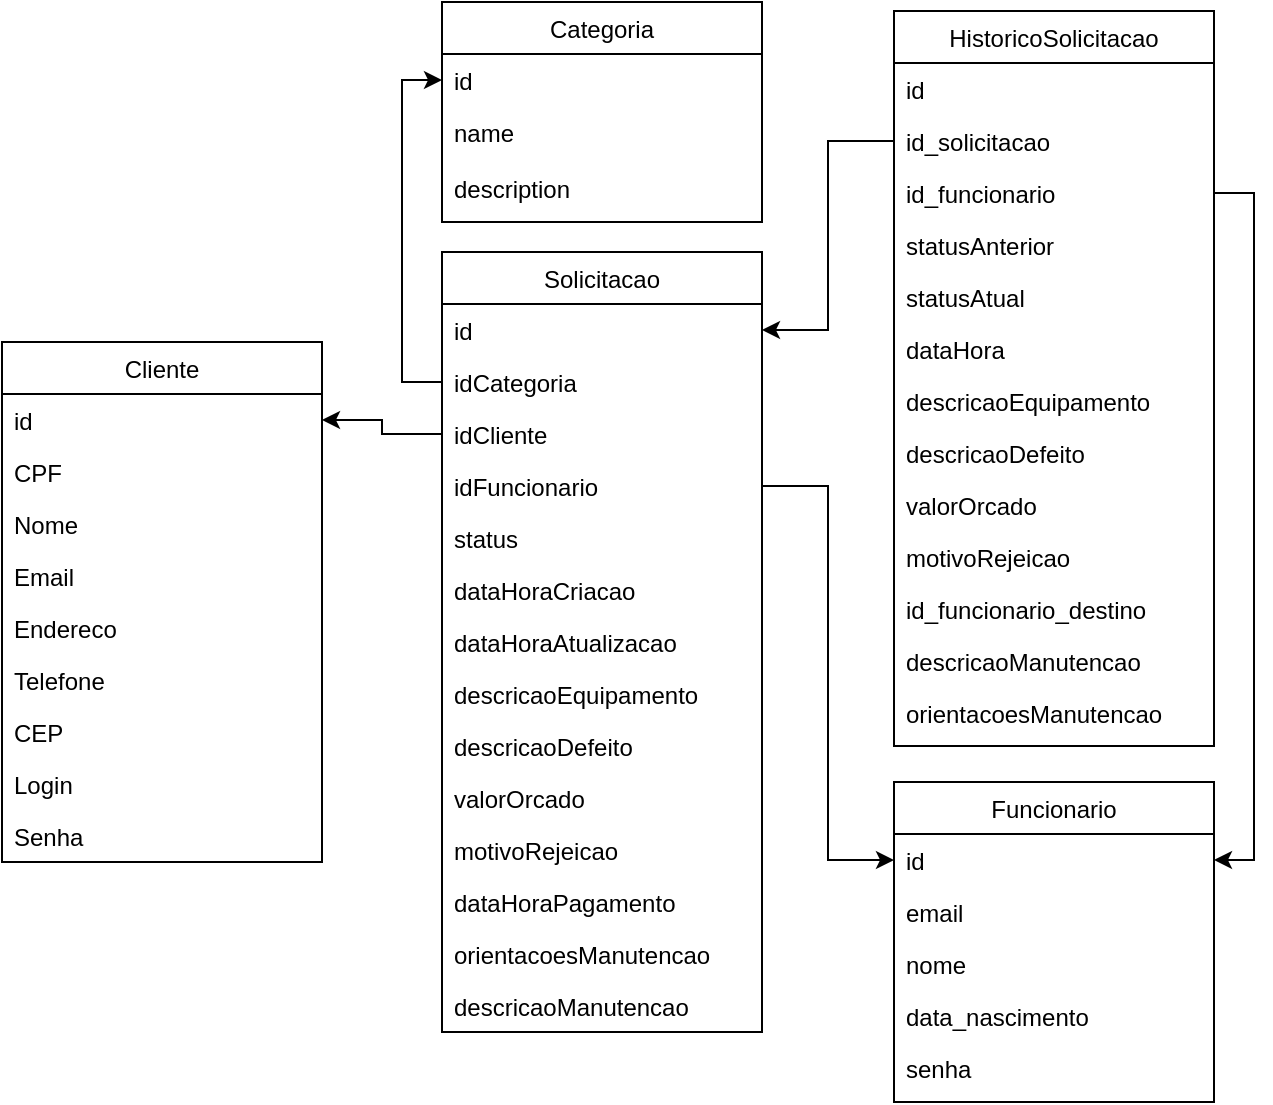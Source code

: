 <mxfile version="24.7.17">
  <diagram name="Página-1" id="-uSdnBWIbC3Cw8YStDo0">
    <mxGraphModel grid="1" page="1" gridSize="10" guides="1" tooltips="1" connect="1" arrows="1" fold="1" pageScale="1" pageWidth="1169" pageHeight="827" math="0" shadow="0">
      <root>
        <mxCell id="0" />
        <mxCell id="1" parent="0" />
        <mxCell id="WIdzsSG-O8lKqNjCIKFq-1" value="Cliente" style="swimlane;fontStyle=0;align=center;verticalAlign=top;childLayout=stackLayout;horizontal=1;startSize=26;horizontalStack=0;resizeParent=1;resizeLast=0;collapsible=1;marginBottom=0;rounded=0;shadow=0;strokeWidth=1;" vertex="1" parent="1">
          <mxGeometry x="80" y="270" width="160" height="260" as="geometry">
            <mxRectangle x="230" y="140" width="160" height="26" as="alternateBounds" />
          </mxGeometry>
        </mxCell>
        <mxCell id="WIdzsSG-O8lKqNjCIKFq-2" value="id" style="text;align=left;verticalAlign=top;spacingLeft=4;spacingRight=4;overflow=hidden;rotatable=0;points=[[0,0.5],[1,0.5]];portConstraint=eastwest;rounded=0;shadow=0;html=0;" vertex="1" parent="WIdzsSG-O8lKqNjCIKFq-1">
          <mxGeometry y="26" width="160" height="26" as="geometry" />
        </mxCell>
        <mxCell id="WIdzsSG-O8lKqNjCIKFq-3" value="CPF" style="text;align=left;verticalAlign=top;spacingLeft=4;spacingRight=4;overflow=hidden;rotatable=0;points=[[0,0.5],[1,0.5]];portConstraint=eastwest;" vertex="1" parent="WIdzsSG-O8lKqNjCIKFq-1">
          <mxGeometry y="52" width="160" height="26" as="geometry" />
        </mxCell>
        <mxCell id="WIdzsSG-O8lKqNjCIKFq-4" value="Nome" style="text;align=left;verticalAlign=top;spacingLeft=4;spacingRight=4;overflow=hidden;rotatable=0;points=[[0,0.5],[1,0.5]];portConstraint=eastwest;rounded=0;shadow=0;html=0;" vertex="1" parent="WIdzsSG-O8lKqNjCIKFq-1">
          <mxGeometry y="78" width="160" height="26" as="geometry" />
        </mxCell>
        <mxCell id="WIdzsSG-O8lKqNjCIKFq-5" value="Email" style="text;align=left;verticalAlign=top;spacingLeft=4;spacingRight=4;overflow=hidden;rotatable=0;points=[[0,0.5],[1,0.5]];portConstraint=eastwest;rounded=0;shadow=0;html=0;" vertex="1" parent="WIdzsSG-O8lKqNjCIKFq-1">
          <mxGeometry y="104" width="160" height="26" as="geometry" />
        </mxCell>
        <mxCell id="WIdzsSG-O8lKqNjCIKFq-6" value="Endereco" style="text;align=left;verticalAlign=top;spacingLeft=4;spacingRight=4;overflow=hidden;rotatable=0;points=[[0,0.5],[1,0.5]];portConstraint=eastwest;rounded=0;shadow=0;html=0;" vertex="1" parent="WIdzsSG-O8lKqNjCIKFq-1">
          <mxGeometry y="130" width="160" height="26" as="geometry" />
        </mxCell>
        <mxCell id="WIdzsSG-O8lKqNjCIKFq-7" value="Telefone" style="text;align=left;verticalAlign=top;spacingLeft=4;spacingRight=4;overflow=hidden;rotatable=0;points=[[0,0.5],[1,0.5]];portConstraint=eastwest;rounded=0;shadow=0;html=0;" vertex="1" parent="WIdzsSG-O8lKqNjCIKFq-1">
          <mxGeometry y="156" width="160" height="26" as="geometry" />
        </mxCell>
        <mxCell id="WIdzsSG-O8lKqNjCIKFq-8" value="CEP" style="text;align=left;verticalAlign=top;spacingLeft=4;spacingRight=4;overflow=hidden;rotatable=0;points=[[0,0.5],[1,0.5]];portConstraint=eastwest;rounded=0;shadow=0;html=0;" vertex="1" parent="WIdzsSG-O8lKqNjCIKFq-1">
          <mxGeometry y="182" width="160" height="26" as="geometry" />
        </mxCell>
        <mxCell id="WIdzsSG-O8lKqNjCIKFq-9" value="Login" style="text;align=left;verticalAlign=top;spacingLeft=4;spacingRight=4;overflow=hidden;rotatable=0;points=[[0,0.5],[1,0.5]];portConstraint=eastwest;rounded=0;shadow=0;html=0;" vertex="1" parent="WIdzsSG-O8lKqNjCIKFq-1">
          <mxGeometry y="208" width="160" height="26" as="geometry" />
        </mxCell>
        <mxCell id="WIdzsSG-O8lKqNjCIKFq-10" value="Senha" style="text;align=left;verticalAlign=top;spacingLeft=4;spacingRight=4;overflow=hidden;rotatable=0;points=[[0,0.5],[1,0.5]];portConstraint=eastwest;rounded=0;shadow=0;html=0;" vertex="1" parent="WIdzsSG-O8lKqNjCIKFq-1">
          <mxGeometry y="234" width="160" height="26" as="geometry" />
        </mxCell>
        <mxCell id="WIdzsSG-O8lKqNjCIKFq-11" value="Solicitacao" style="swimlane;fontStyle=0;align=center;verticalAlign=top;childLayout=stackLayout;horizontal=1;startSize=26;horizontalStack=0;resizeParent=1;resizeLast=0;collapsible=1;marginBottom=0;rounded=0;shadow=0;strokeWidth=1;" vertex="1" parent="1">
          <mxGeometry x="300" y="225" width="160" height="390" as="geometry">
            <mxRectangle x="230" y="140" width="160" height="26" as="alternateBounds" />
          </mxGeometry>
        </mxCell>
        <mxCell id="WIdzsSG-O8lKqNjCIKFq-12" value="id" style="text;align=left;verticalAlign=top;spacingLeft=4;spacingRight=4;overflow=hidden;rotatable=0;points=[[0,0.5],[1,0.5]];portConstraint=eastwest;" vertex="1" parent="WIdzsSG-O8lKqNjCIKFq-11">
          <mxGeometry y="26" width="160" height="26" as="geometry" />
        </mxCell>
        <mxCell id="WIdzsSG-O8lKqNjCIKFq-13" value="idCategoria" style="text;align=left;verticalAlign=top;spacingLeft=4;spacingRight=4;overflow=hidden;rotatable=0;points=[[0,0.5],[1,0.5]];portConstraint=eastwest;rounded=0;shadow=0;html=0;" vertex="1" parent="WIdzsSG-O8lKqNjCIKFq-11">
          <mxGeometry y="52" width="160" height="26" as="geometry" />
        </mxCell>
        <mxCell id="WIdzsSG-O8lKqNjCIKFq-14" value="idCliente" style="text;align=left;verticalAlign=top;spacingLeft=4;spacingRight=4;overflow=hidden;rotatable=0;points=[[0,0.5],[1,0.5]];portConstraint=eastwest;rounded=0;shadow=0;html=0;" vertex="1" parent="WIdzsSG-O8lKqNjCIKFq-11">
          <mxGeometry y="78" width="160" height="26" as="geometry" />
        </mxCell>
        <mxCell id="WIdzsSG-O8lKqNjCIKFq-15" value="idFuncionario" style="text;align=left;verticalAlign=top;spacingLeft=4;spacingRight=4;overflow=hidden;rotatable=0;points=[[0,0.5],[1,0.5]];portConstraint=eastwest;rounded=0;shadow=0;html=0;" vertex="1" parent="WIdzsSG-O8lKqNjCIKFq-11">
          <mxGeometry y="104" width="160" height="26" as="geometry" />
        </mxCell>
        <mxCell id="WIdzsSG-O8lKqNjCIKFq-16" value="status" style="text;align=left;verticalAlign=top;spacingLeft=4;spacingRight=4;overflow=hidden;rotatable=0;points=[[0,0.5],[1,0.5]];portConstraint=eastwest;rounded=0;shadow=0;html=0;" vertex="1" parent="WIdzsSG-O8lKqNjCIKFq-11">
          <mxGeometry y="130" width="160" height="26" as="geometry" />
        </mxCell>
        <mxCell id="WIdzsSG-O8lKqNjCIKFq-17" value="dataHoraCriacao" style="text;align=left;verticalAlign=top;spacingLeft=4;spacingRight=4;overflow=hidden;rotatable=0;points=[[0,0.5],[1,0.5]];portConstraint=eastwest;rounded=0;shadow=0;html=0;" vertex="1" parent="WIdzsSG-O8lKqNjCIKFq-11">
          <mxGeometry y="156" width="160" height="26" as="geometry" />
        </mxCell>
        <mxCell id="WIdzsSG-O8lKqNjCIKFq-18" value="dataHoraAtualizacao" style="text;align=left;verticalAlign=top;spacingLeft=4;spacingRight=4;overflow=hidden;rotatable=0;points=[[0,0.5],[1,0.5]];portConstraint=eastwest;rounded=0;shadow=0;html=0;" vertex="1" parent="WIdzsSG-O8lKqNjCIKFq-11">
          <mxGeometry y="182" width="160" height="26" as="geometry" />
        </mxCell>
        <mxCell id="WIdzsSG-O8lKqNjCIKFq-19" value="descricaoEquipamento" style="text;align=left;verticalAlign=top;spacingLeft=4;spacingRight=4;overflow=hidden;rotatable=0;points=[[0,0.5],[1,0.5]];portConstraint=eastwest;rounded=0;shadow=0;html=0;" vertex="1" parent="WIdzsSG-O8lKqNjCIKFq-11">
          <mxGeometry y="208" width="160" height="26" as="geometry" />
        </mxCell>
        <mxCell id="WIdzsSG-O8lKqNjCIKFq-20" value="descricaoDefeito" style="text;align=left;verticalAlign=top;spacingLeft=4;spacingRight=4;overflow=hidden;rotatable=0;points=[[0,0.5],[1,0.5]];portConstraint=eastwest;rounded=0;shadow=0;html=0;" vertex="1" parent="WIdzsSG-O8lKqNjCIKFq-11">
          <mxGeometry y="234" width="160" height="26" as="geometry" />
        </mxCell>
        <mxCell id="WIdzsSG-O8lKqNjCIKFq-21" value="valorOrcado" style="text;align=left;verticalAlign=top;spacingLeft=4;spacingRight=4;overflow=hidden;rotatable=0;points=[[0,0.5],[1,0.5]];portConstraint=eastwest;rounded=0;shadow=0;html=0;" vertex="1" parent="WIdzsSG-O8lKqNjCIKFq-11">
          <mxGeometry y="260" width="160" height="26" as="geometry" />
        </mxCell>
        <mxCell id="WIdzsSG-O8lKqNjCIKFq-22" value="motivoRejeicao" style="text;align=left;verticalAlign=top;spacingLeft=4;spacingRight=4;overflow=hidden;rotatable=0;points=[[0,0.5],[1,0.5]];portConstraint=eastwest;rounded=0;shadow=0;html=0;" vertex="1" parent="WIdzsSG-O8lKqNjCIKFq-11">
          <mxGeometry y="286" width="160" height="26" as="geometry" />
        </mxCell>
        <mxCell id="WIdzsSG-O8lKqNjCIKFq-23" value="dataHoraPagamento" style="text;align=left;verticalAlign=top;spacingLeft=4;spacingRight=4;overflow=hidden;rotatable=0;points=[[0,0.5],[1,0.5]];portConstraint=eastwest;rounded=0;shadow=0;html=0;" vertex="1" parent="WIdzsSG-O8lKqNjCIKFq-11">
          <mxGeometry y="312" width="160" height="26" as="geometry" />
        </mxCell>
        <mxCell id="WIdzsSG-O8lKqNjCIKFq-24" value="orientacoesManutencao" style="text;align=left;verticalAlign=top;spacingLeft=4;spacingRight=4;overflow=hidden;rotatable=0;points=[[0,0.5],[1,0.5]];portConstraint=eastwest;rounded=0;shadow=0;html=0;" vertex="1" parent="WIdzsSG-O8lKqNjCIKFq-11">
          <mxGeometry y="338" width="160" height="26" as="geometry" />
        </mxCell>
        <mxCell id="WIdzsSG-O8lKqNjCIKFq-25" value="descricaoManutencao" style="text;align=left;verticalAlign=top;spacingLeft=4;spacingRight=4;overflow=hidden;rotatable=0;points=[[0,0.5],[1,0.5]];portConstraint=eastwest;rounded=0;shadow=0;html=0;" vertex="1" parent="WIdzsSG-O8lKqNjCIKFq-11">
          <mxGeometry y="364" width="160" height="26" as="geometry" />
        </mxCell>
        <mxCell id="WIdzsSG-O8lKqNjCIKFq-26" value="HistoricoSolicitacao" style="swimlane;fontStyle=0;align=center;verticalAlign=top;childLayout=stackLayout;horizontal=1;startSize=26;horizontalStack=0;resizeParent=1;resizeLast=0;collapsible=1;marginBottom=0;rounded=0;shadow=0;strokeWidth=1;" vertex="1" parent="1">
          <mxGeometry x="526" y="104.5" width="160" height="367.5" as="geometry">
            <mxRectangle x="230" y="140" width="160" height="26" as="alternateBounds" />
          </mxGeometry>
        </mxCell>
        <mxCell id="WIdzsSG-O8lKqNjCIKFq-27" value="id" style="text;align=left;verticalAlign=top;spacingLeft=4;spacingRight=4;overflow=hidden;rotatable=0;points=[[0,0.5],[1,0.5]];portConstraint=eastwest;" vertex="1" parent="WIdzsSG-O8lKqNjCIKFq-26">
          <mxGeometry y="26" width="160" height="26" as="geometry" />
        </mxCell>
        <mxCell id="WIdzsSG-O8lKqNjCIKFq-28" value="id_solicitacao" style="text;align=left;verticalAlign=top;spacingLeft=4;spacingRight=4;overflow=hidden;rotatable=0;points=[[0,0.5],[1,0.5]];portConstraint=eastwest;rounded=0;shadow=0;html=0;" vertex="1" parent="WIdzsSG-O8lKqNjCIKFq-26">
          <mxGeometry y="52" width="160" height="26" as="geometry" />
        </mxCell>
        <mxCell id="WIdzsSG-O8lKqNjCIKFq-29" value="id_funcionario" style="text;align=left;verticalAlign=top;spacingLeft=4;spacingRight=4;overflow=hidden;rotatable=0;points=[[0,0.5],[1,0.5]];portConstraint=eastwest;rounded=0;shadow=0;html=0;" vertex="1" parent="WIdzsSG-O8lKqNjCIKFq-26">
          <mxGeometry y="78" width="160" height="26" as="geometry" />
        </mxCell>
        <mxCell id="WIdzsSG-O8lKqNjCIKFq-30" value="statusAnterior" style="text;align=left;verticalAlign=top;spacingLeft=4;spacingRight=4;overflow=hidden;rotatable=0;points=[[0,0.5],[1,0.5]];portConstraint=eastwest;rounded=0;shadow=0;html=0;" vertex="1" parent="WIdzsSG-O8lKqNjCIKFq-26">
          <mxGeometry y="104" width="160" height="26" as="geometry" />
        </mxCell>
        <mxCell id="WIdzsSG-O8lKqNjCIKFq-31" value="statusAtual" style="text;align=left;verticalAlign=top;spacingLeft=4;spacingRight=4;overflow=hidden;rotatable=0;points=[[0,0.5],[1,0.5]];portConstraint=eastwest;rounded=0;shadow=0;html=0;" vertex="1" parent="WIdzsSG-O8lKqNjCIKFq-26">
          <mxGeometry y="130" width="160" height="26" as="geometry" />
        </mxCell>
        <mxCell id="WIdzsSG-O8lKqNjCIKFq-32" value="dataHora" style="text;align=left;verticalAlign=top;spacingLeft=4;spacingRight=4;overflow=hidden;rotatable=0;points=[[0,0.5],[1,0.5]];portConstraint=eastwest;rounded=0;shadow=0;html=0;" vertex="1" parent="WIdzsSG-O8lKqNjCIKFq-26">
          <mxGeometry y="156" width="160" height="26" as="geometry" />
        </mxCell>
        <mxCell id="WIdzsSG-O8lKqNjCIKFq-33" value="descricaoEquipamento" style="text;align=left;verticalAlign=top;spacingLeft=4;spacingRight=4;overflow=hidden;rotatable=0;points=[[0,0.5],[1,0.5]];portConstraint=eastwest;rounded=0;shadow=0;html=0;" vertex="1" parent="WIdzsSG-O8lKqNjCIKFq-26">
          <mxGeometry y="182" width="160" height="26" as="geometry" />
        </mxCell>
        <mxCell id="WIdzsSG-O8lKqNjCIKFq-34" value="descricaoDefeito" style="text;align=left;verticalAlign=top;spacingLeft=4;spacingRight=4;overflow=hidden;rotatable=0;points=[[0,0.5],[1,0.5]];portConstraint=eastwest;rounded=0;shadow=0;html=0;" vertex="1" parent="WIdzsSG-O8lKqNjCIKFq-26">
          <mxGeometry y="208" width="160" height="26" as="geometry" />
        </mxCell>
        <mxCell id="WIdzsSG-O8lKqNjCIKFq-35" value="valorOrcado" style="text;align=left;verticalAlign=top;spacingLeft=4;spacingRight=4;overflow=hidden;rotatable=0;points=[[0,0.5],[1,0.5]];portConstraint=eastwest;rounded=0;shadow=0;html=0;" vertex="1" parent="WIdzsSG-O8lKqNjCIKFq-26">
          <mxGeometry y="234" width="160" height="26" as="geometry" />
        </mxCell>
        <mxCell id="WIdzsSG-O8lKqNjCIKFq-36" value="motivoRejeicao" style="text;align=left;verticalAlign=top;spacingLeft=4;spacingRight=4;overflow=hidden;rotatable=0;points=[[0,0.5],[1,0.5]];portConstraint=eastwest;rounded=0;shadow=0;html=0;" vertex="1" parent="WIdzsSG-O8lKqNjCIKFq-26">
          <mxGeometry y="260" width="160" height="26" as="geometry" />
        </mxCell>
        <mxCell id="WIdzsSG-O8lKqNjCIKFq-37" value="id_funcionario_destino" style="text;align=left;verticalAlign=top;spacingLeft=4;spacingRight=4;overflow=hidden;rotatable=0;points=[[0,0.5],[1,0.5]];portConstraint=eastwest;rounded=0;shadow=0;html=0;" vertex="1" parent="WIdzsSG-O8lKqNjCIKFq-26">
          <mxGeometry y="286" width="160" height="26" as="geometry" />
        </mxCell>
        <mxCell id="WIdzsSG-O8lKqNjCIKFq-38" value="descricaoManutencao" style="text;align=left;verticalAlign=top;spacingLeft=4;spacingRight=4;overflow=hidden;rotatable=0;points=[[0,0.5],[1,0.5]];portConstraint=eastwest;rounded=0;shadow=0;html=0;" vertex="1" parent="WIdzsSG-O8lKqNjCIKFq-26">
          <mxGeometry y="312" width="160" height="26" as="geometry" />
        </mxCell>
        <mxCell id="WIdzsSG-O8lKqNjCIKFq-39" value="orientacoesManutencao" style="text;align=left;verticalAlign=top;spacingLeft=4;spacingRight=4;overflow=hidden;rotatable=0;points=[[0,0.5],[1,0.5]];portConstraint=eastwest;rounded=0;shadow=0;html=0;" vertex="1" parent="WIdzsSG-O8lKqNjCIKFq-26">
          <mxGeometry y="338" width="160" height="26" as="geometry" />
        </mxCell>
        <mxCell id="WIdzsSG-O8lKqNjCIKFq-40" value="Categoria" style="swimlane;fontStyle=0;align=center;verticalAlign=top;childLayout=stackLayout;horizontal=1;startSize=26;horizontalStack=0;resizeParent=1;resizeLast=0;collapsible=1;marginBottom=0;rounded=0;shadow=0;strokeWidth=1;" vertex="1" parent="1">
          <mxGeometry x="300" y="100" width="160" height="110" as="geometry">
            <mxRectangle x="230" y="140" width="160" height="26" as="alternateBounds" />
          </mxGeometry>
        </mxCell>
        <mxCell id="WIdzsSG-O8lKqNjCIKFq-41" value="id" style="text;align=left;verticalAlign=top;spacingLeft=4;spacingRight=4;overflow=hidden;rotatable=0;points=[[0,0.5],[1,0.5]];portConstraint=eastwest;" vertex="1" parent="WIdzsSG-O8lKqNjCIKFq-40">
          <mxGeometry y="26" width="160" height="26" as="geometry" />
        </mxCell>
        <mxCell id="WIdzsSG-O8lKqNjCIKFq-42" value="name" style="text;align=left;verticalAlign=top;spacingLeft=4;spacingRight=4;overflow=hidden;rotatable=0;points=[[0,0.5],[1,0.5]];portConstraint=eastwest;rounded=0;shadow=0;html=0;" vertex="1" parent="WIdzsSG-O8lKqNjCIKFq-40">
          <mxGeometry y="52" width="160" height="26" as="geometry" />
        </mxCell>
        <mxCell id="WIdzsSG-O8lKqNjCIKFq-43" value="Funcionario" style="swimlane;fontStyle=0;align=center;verticalAlign=top;childLayout=stackLayout;horizontal=1;startSize=26;horizontalStack=0;resizeParent=1;resizeLast=0;collapsible=1;marginBottom=0;rounded=0;shadow=0;strokeWidth=1;" vertex="1" parent="1">
          <mxGeometry x="526" y="490" width="160" height="160" as="geometry">
            <mxRectangle x="230" y="140" width="160" height="26" as="alternateBounds" />
          </mxGeometry>
        </mxCell>
        <mxCell id="WIdzsSG-O8lKqNjCIKFq-44" value="id" style="text;align=left;verticalAlign=top;spacingLeft=4;spacingRight=4;overflow=hidden;rotatable=0;points=[[0,0.5],[1,0.5]];portConstraint=eastwest;" vertex="1" parent="WIdzsSG-O8lKqNjCIKFq-43">
          <mxGeometry y="26" width="160" height="26" as="geometry" />
        </mxCell>
        <mxCell id="WIdzsSG-O8lKqNjCIKFq-45" value="email" style="text;align=left;verticalAlign=top;spacingLeft=4;spacingRight=4;overflow=hidden;rotatable=0;points=[[0,0.5],[1,0.5]];portConstraint=eastwest;rounded=0;shadow=0;html=0;" vertex="1" parent="WIdzsSG-O8lKqNjCIKFq-43">
          <mxGeometry y="52" width="160" height="26" as="geometry" />
        </mxCell>
        <mxCell id="WIdzsSG-O8lKqNjCIKFq-46" value="nome" style="text;align=left;verticalAlign=top;spacingLeft=4;spacingRight=4;overflow=hidden;rotatable=0;points=[[0,0.5],[1,0.5]];portConstraint=eastwest;rounded=0;shadow=0;html=0;" vertex="1" parent="WIdzsSG-O8lKqNjCIKFq-43">
          <mxGeometry y="78" width="160" height="26" as="geometry" />
        </mxCell>
        <mxCell id="WIdzsSG-O8lKqNjCIKFq-47" value="data_nascimento" style="text;align=left;verticalAlign=top;spacingLeft=4;spacingRight=4;overflow=hidden;rotatable=0;points=[[0,0.5],[1,0.5]];portConstraint=eastwest;rounded=0;shadow=0;html=0;" vertex="1" parent="WIdzsSG-O8lKqNjCIKFq-43">
          <mxGeometry y="104" width="160" height="26" as="geometry" />
        </mxCell>
        <mxCell id="WIdzsSG-O8lKqNjCIKFq-48" value="senha" style="text;align=left;verticalAlign=top;spacingLeft=4;spacingRight=4;overflow=hidden;rotatable=0;points=[[0,0.5],[1,0.5]];portConstraint=eastwest;rounded=0;shadow=0;html=0;" vertex="1" parent="WIdzsSG-O8lKqNjCIKFq-43">
          <mxGeometry y="130" width="160" height="26" as="geometry" />
        </mxCell>
        <mxCell id="WIdzsSG-O8lKqNjCIKFq-49" style="edgeStyle=orthogonalEdgeStyle;rounded=0;orthogonalLoop=1;jettySize=auto;html=1;entryX=0;entryY=0.5;entryDx=0;entryDy=0;" edge="1" parent="1" source="WIdzsSG-O8lKqNjCIKFq-13" target="WIdzsSG-O8lKqNjCIKFq-41">
          <mxGeometry relative="1" as="geometry" />
        </mxCell>
        <mxCell id="WIdzsSG-O8lKqNjCIKFq-50" style="edgeStyle=orthogonalEdgeStyle;rounded=0;orthogonalLoop=1;jettySize=auto;html=1;entryX=1;entryY=0.5;entryDx=0;entryDy=0;" edge="1" parent="1" source="WIdzsSG-O8lKqNjCIKFq-14" target="WIdzsSG-O8lKqNjCIKFq-2">
          <mxGeometry relative="1" as="geometry" />
        </mxCell>
        <mxCell id="WIdzsSG-O8lKqNjCIKFq-51" style="edgeStyle=orthogonalEdgeStyle;rounded=0;orthogonalLoop=1;jettySize=auto;html=1;" edge="1" parent="1" source="WIdzsSG-O8lKqNjCIKFq-28" target="WIdzsSG-O8lKqNjCIKFq-12">
          <mxGeometry relative="1" as="geometry" />
        </mxCell>
        <mxCell id="WIdzsSG-O8lKqNjCIKFq-52" style="edgeStyle=orthogonalEdgeStyle;rounded=0;orthogonalLoop=1;jettySize=auto;html=1;entryX=0;entryY=0.5;entryDx=0;entryDy=0;" edge="1" parent="1" source="WIdzsSG-O8lKqNjCIKFq-15" target="WIdzsSG-O8lKqNjCIKFq-44">
          <mxGeometry relative="1" as="geometry" />
        </mxCell>
        <mxCell id="WIdzsSG-O8lKqNjCIKFq-53" style="edgeStyle=orthogonalEdgeStyle;rounded=0;orthogonalLoop=1;jettySize=auto;html=1;entryX=1;entryY=0.5;entryDx=0;entryDy=0;exitX=1;exitY=0.5;exitDx=0;exitDy=0;" edge="1" parent="1" source="WIdzsSG-O8lKqNjCIKFq-29" target="WIdzsSG-O8lKqNjCIKFq-44">
          <mxGeometry relative="1" as="geometry" />
        </mxCell>
        <mxCell id="h9-XXPXW03QVw2FmffYG-1" value="description" style="text;align=left;verticalAlign=top;spacingLeft=4;spacingRight=4;overflow=hidden;rotatable=0;points=[[0,0.5],[1,0.5]];portConstraint=eastwest;rounded=0;shadow=0;html=0;" vertex="1" parent="1">
          <mxGeometry x="300" y="180" width="160" height="26" as="geometry" />
        </mxCell>
      </root>
    </mxGraphModel>
  </diagram>
</mxfile>
